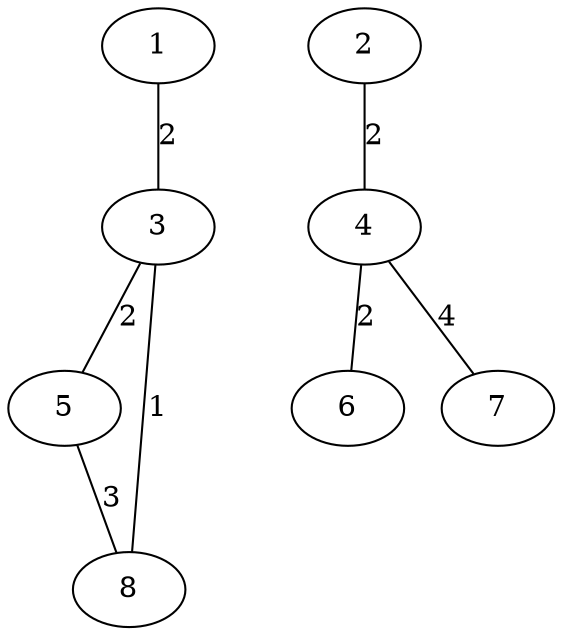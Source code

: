 graph G {
1 -- 3 [label="2"];
2 -- 4 [label="2"];
3 -- 5 [label="2"];
3 -- 8 [label="1"];
4 -- 6 [label="2"];
4 -- 7 [label="4"];
5 -- 8 [label="3"];
}
